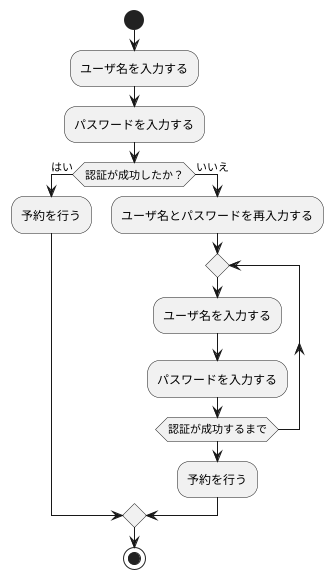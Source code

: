 @startuml
start
:ユーザ名を入力する;
:パスワードを入力する;
if (認証が成功したか？) then (はい)
  :予約を行う;
else (いいえ)
  :ユーザ名とパスワードを再入力する;
  repeat
    :ユーザ名を入力する;
    :パスワードを入力する;
  repeat while (認証が成功するまで);
  :予約を行う;
endif
stop
@enduml
